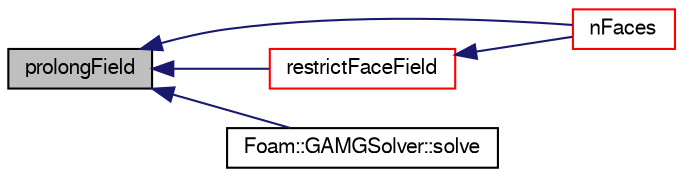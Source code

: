 digraph "prolongField"
{
  bgcolor="transparent";
  edge [fontname="FreeSans",fontsize="10",labelfontname="FreeSans",labelfontsize="10"];
  node [fontname="FreeSans",fontsize="10",shape=record];
  rankdir="LR";
  Node1741 [label="prolongField",height=0.2,width=0.4,color="black", fillcolor="grey75", style="filled", fontcolor="black"];
  Node1741 -> Node1742 [dir="back",color="midnightblue",fontsize="10",style="solid",fontname="FreeSans"];
  Node1742 [label="nFaces",height=0.2,width=0.4,color="red",URL="$a26970.html#afb7f337f99c970a8e63778e3fddc909c",tooltip="Return number of coarse faces (before processor agglomeration) "];
  Node1741 -> Node1744 [dir="back",color="midnightblue",fontsize="10",style="solid",fontname="FreeSans"];
  Node1744 [label="restrictFaceField",height=0.2,width=0.4,color="red",URL="$a26970.html#aa72390fdc1317326421ff49be6af4ecb",tooltip="Restrict (integrate by summation) face field. "];
  Node1744 -> Node1742 [dir="back",color="midnightblue",fontsize="10",style="solid",fontname="FreeSans"];
  Node1741 -> Node1748 [dir="back",color="midnightblue",fontsize="10",style="solid",fontname="FreeSans"];
  Node1748 [label="Foam::GAMGSolver::solve",height=0.2,width=0.4,color="black",URL="$a27002.html#ad38597d099f9905e3f399b01af791bcb",tooltip="Solve. "];
}
